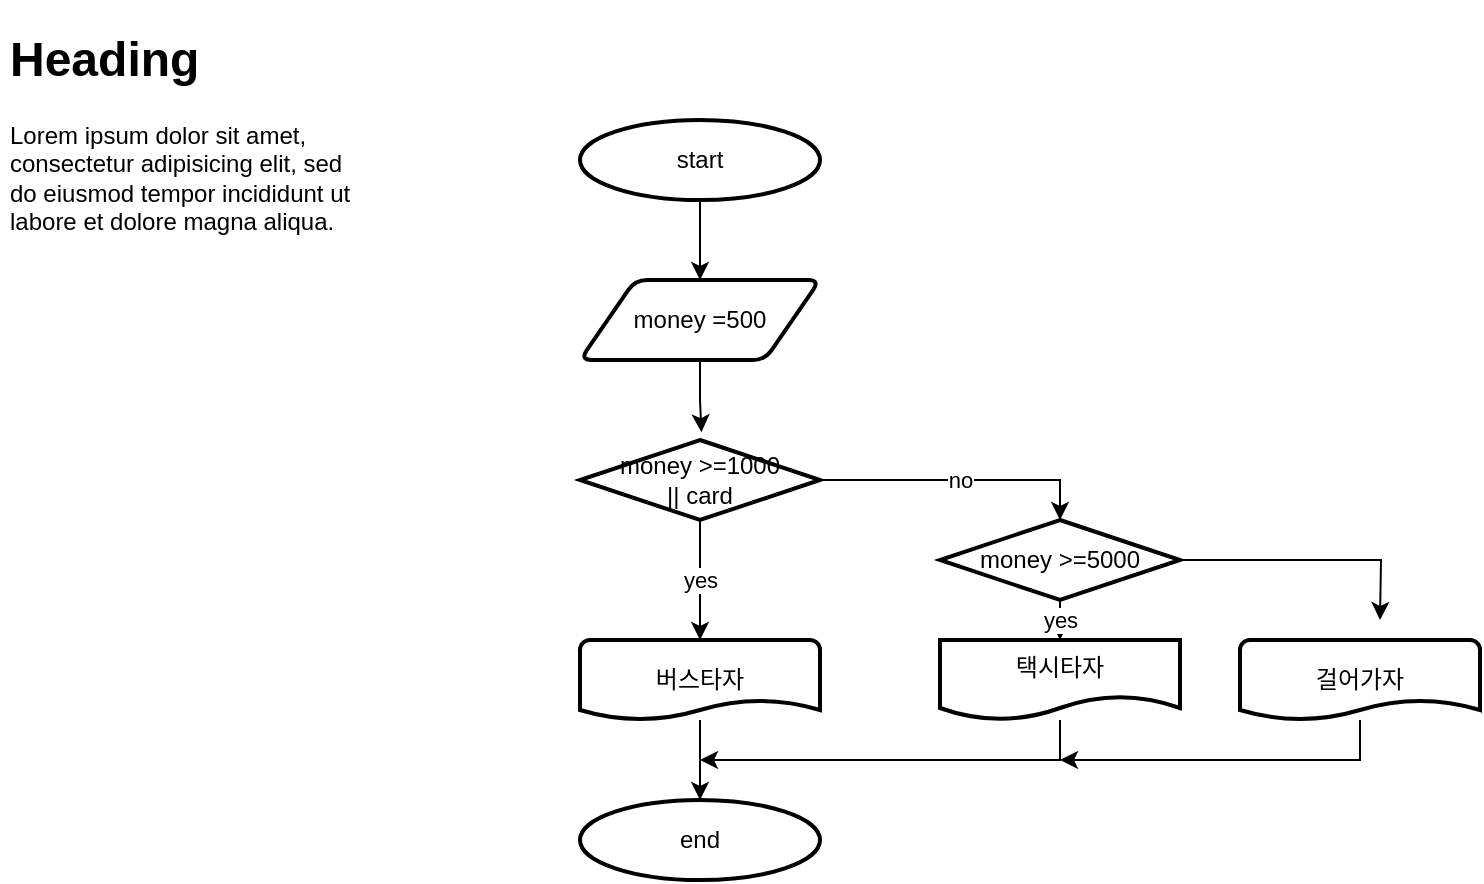 <mxfile version="20.2.3" type="device"><diagram id="YqMmbjtudosZFVBzIuR-" name="페이지-1"><mxGraphModel dx="760" dy="597" grid="1" gridSize="10" guides="1" tooltips="1" connect="1" arrows="1" fold="1" page="1" pageScale="1" pageWidth="827" pageHeight="1169" math="0" shadow="0"><root><mxCell id="0"/><mxCell id="1" parent="0"/><mxCell id="dVL3qTlCah9EDE81cW7M-19" value="&lt;h1&gt;Heading&lt;/h1&gt;&lt;p&gt;Lorem ipsum dolor sit amet, consectetur adipisicing elit, sed do eiusmod tempor incididunt ut labore et dolore magna aliqua.&lt;/p&gt;" style="text;html=1;strokeColor=none;fillColor=none;spacing=5;spacingTop=-20;whiteSpace=wrap;overflow=hidden;rounded=0;" vertex="1" parent="1"><mxGeometry x="70" y="10" width="190" height="120" as="geometry"/></mxCell><mxCell id="dVL3qTlCah9EDE81cW7M-85" style="edgeStyle=orthogonalEdgeStyle;rounded=0;orthogonalLoop=1;jettySize=auto;html=1;exitX=0.5;exitY=1;exitDx=0;exitDy=0;exitPerimeter=0;entryX=0.5;entryY=0;entryDx=0;entryDy=0;" edge="1" parent="1" source="dVL3qTlCah9EDE81cW7M-41" target="dVL3qTlCah9EDE81cW7M-55"><mxGeometry relative="1" as="geometry"/></mxCell><mxCell id="dVL3qTlCah9EDE81cW7M-41" value="start" style="strokeWidth=2;html=1;shape=mxgraph.flowchart.start_1;whiteSpace=wrap;" vertex="1" parent="1"><mxGeometry x="360" y="60" width="120" height="40" as="geometry"/></mxCell><mxCell id="dVL3qTlCah9EDE81cW7M-42" value="end" style="strokeWidth=2;html=1;shape=mxgraph.flowchart.start_1;whiteSpace=wrap;" vertex="1" parent="1"><mxGeometry x="360" y="400" width="120" height="40" as="geometry"/></mxCell><mxCell id="dVL3qTlCah9EDE81cW7M-88" style="edgeStyle=orthogonalEdgeStyle;rounded=0;orthogonalLoop=1;jettySize=auto;html=1;entryX=0.5;entryY=0;entryDx=0;entryDy=0;entryPerimeter=0;" edge="1" parent="1" source="dVL3qTlCah9EDE81cW7M-53" target="dVL3qTlCah9EDE81cW7M-42"><mxGeometry relative="1" as="geometry"/></mxCell><mxCell id="dVL3qTlCah9EDE81cW7M-53" value="버스타자" style="strokeWidth=2;html=1;shape=mxgraph.flowchart.document2;whiteSpace=wrap;size=0.25;" vertex="1" parent="1"><mxGeometry x="360" y="320" width="120" height="40" as="geometry"/></mxCell><mxCell id="dVL3qTlCah9EDE81cW7M-86" style="edgeStyle=orthogonalEdgeStyle;rounded=0;orthogonalLoop=1;jettySize=auto;html=1;entryX=0.506;entryY=-0.097;entryDx=0;entryDy=0;entryPerimeter=0;" edge="1" parent="1" source="dVL3qTlCah9EDE81cW7M-55" target="dVL3qTlCah9EDE81cW7M-59"><mxGeometry relative="1" as="geometry"/></mxCell><mxCell id="dVL3qTlCah9EDE81cW7M-55" value="money =500" style="shape=parallelogram;html=1;strokeWidth=2;perimeter=parallelogramPerimeter;whiteSpace=wrap;rounded=1;arcSize=12;size=0.23;" vertex="1" parent="1"><mxGeometry x="360" y="140" width="120" height="40" as="geometry"/></mxCell><mxCell id="dVL3qTlCah9EDE81cW7M-81" value="no" style="edgeStyle=orthogonalEdgeStyle;rounded=0;orthogonalLoop=1;jettySize=auto;html=1;entryX=0.5;entryY=0;entryDx=0;entryDy=0;entryPerimeter=0;" edge="1" parent="1" source="dVL3qTlCah9EDE81cW7M-59" target="dVL3qTlCah9EDE81cW7M-69"><mxGeometry relative="1" as="geometry"/></mxCell><mxCell id="dVL3qTlCah9EDE81cW7M-92" value="yes" style="edgeStyle=orthogonalEdgeStyle;rounded=0;orthogonalLoop=1;jettySize=auto;html=1;entryX=0.5;entryY=0;entryDx=0;entryDy=0;entryPerimeter=0;" edge="1" parent="1" source="dVL3qTlCah9EDE81cW7M-59" target="dVL3qTlCah9EDE81cW7M-53"><mxGeometry relative="1" as="geometry"/></mxCell><mxCell id="dVL3qTlCah9EDE81cW7M-59" value="money &amp;gt;=1000&lt;br&gt;|| card" style="strokeWidth=2;html=1;shape=mxgraph.flowchart.decision;whiteSpace=wrap;" vertex="1" parent="1"><mxGeometry x="360" y="220" width="120" height="40" as="geometry"/></mxCell><mxCell id="dVL3qTlCah9EDE81cW7M-89" style="edgeStyle=orthogonalEdgeStyle;rounded=0;orthogonalLoop=1;jettySize=auto;html=1;" edge="1" parent="1" source="dVL3qTlCah9EDE81cW7M-63"><mxGeometry relative="1" as="geometry"><mxPoint x="420" y="380.0" as="targetPoint"/><Array as="points"><mxPoint x="600" y="380"/></Array></mxGeometry></mxCell><mxCell id="dVL3qTlCah9EDE81cW7M-63" value="택시타자" style="shape=document;whiteSpace=wrap;html=1;boundedLbl=1;strokeWidth=2;" vertex="1" parent="1"><mxGeometry x="540" y="320" width="120" height="40" as="geometry"/></mxCell><mxCell id="dVL3qTlCah9EDE81cW7M-83" value="yes" style="edgeStyle=orthogonalEdgeStyle;rounded=0;orthogonalLoop=1;jettySize=auto;html=1;exitX=0.5;exitY=1;exitDx=0;exitDy=0;exitPerimeter=0;entryX=0.5;entryY=0;entryDx=0;entryDy=0;" edge="1" parent="1" source="dVL3qTlCah9EDE81cW7M-69" target="dVL3qTlCah9EDE81cW7M-63"><mxGeometry relative="1" as="geometry"/></mxCell><mxCell id="dVL3qTlCah9EDE81cW7M-84" style="edgeStyle=orthogonalEdgeStyle;rounded=0;orthogonalLoop=1;jettySize=auto;html=1;" edge="1" parent="1" source="dVL3qTlCah9EDE81cW7M-69"><mxGeometry relative="1" as="geometry"><mxPoint x="760" y="310.0" as="targetPoint"/></mxGeometry></mxCell><mxCell id="dVL3qTlCah9EDE81cW7M-69" value="money &amp;gt;=5000" style="strokeWidth=2;html=1;shape=mxgraph.flowchart.decision;whiteSpace=wrap;" vertex="1" parent="1"><mxGeometry x="540" y="260" width="120" height="40" as="geometry"/></mxCell><mxCell id="dVL3qTlCah9EDE81cW7M-90" style="edgeStyle=orthogonalEdgeStyle;rounded=0;orthogonalLoop=1;jettySize=auto;html=1;" edge="1" parent="1" source="dVL3qTlCah9EDE81cW7M-74"><mxGeometry relative="1" as="geometry"><mxPoint x="600" y="380.0" as="targetPoint"/><Array as="points"><mxPoint x="750" y="380"/></Array></mxGeometry></mxCell><mxCell id="dVL3qTlCah9EDE81cW7M-74" value="걸어가자" style="strokeWidth=2;html=1;shape=mxgraph.flowchart.document2;whiteSpace=wrap;size=0.25;" vertex="1" parent="1"><mxGeometry x="690" y="320" width="120" height="40" as="geometry"/></mxCell></root></mxGraphModel></diagram></mxfile>